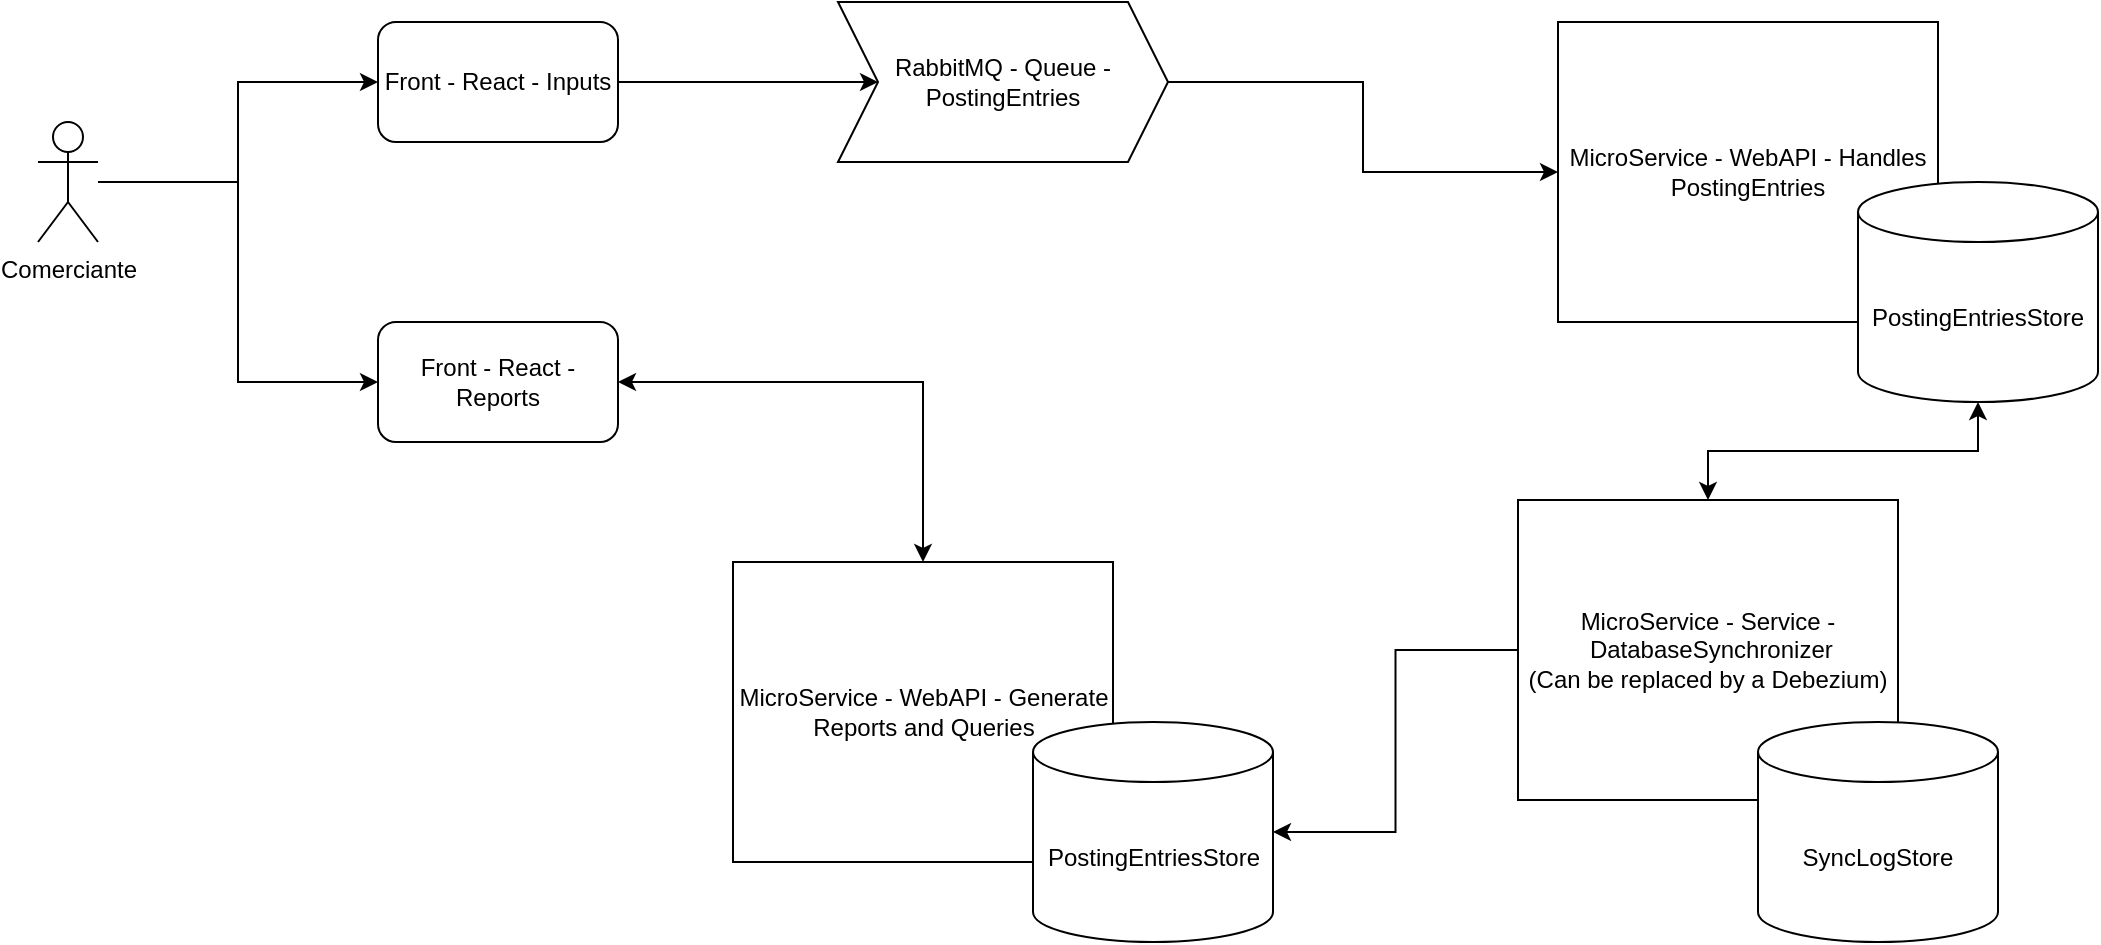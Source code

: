 <mxfile version="18.1.3" type="device"><diagram id="ZbyvMpmwbWFYLtbAgz7C" name="Page-1"><mxGraphModel dx="1038" dy="547" grid="1" gridSize="10" guides="1" tooltips="1" connect="1" arrows="1" fold="1" page="1" pageScale="1" pageWidth="1169" pageHeight="827" math="0" shadow="0"><root><mxCell id="0"/><mxCell id="1" parent="0"/><mxCell id="VV_7-tOUDPcutl7O-piq-5" style="edgeStyle=orthogonalEdgeStyle;rounded=0;orthogonalLoop=1;jettySize=auto;html=1;" edge="1" parent="1" source="VV_7-tOUDPcutl7O-piq-1" target="VV_7-tOUDPcutl7O-piq-2"><mxGeometry relative="1" as="geometry"/></mxCell><mxCell id="VV_7-tOUDPcutl7O-piq-6" style="edgeStyle=orthogonalEdgeStyle;rounded=0;orthogonalLoop=1;jettySize=auto;html=1;entryX=0;entryY=0.5;entryDx=0;entryDy=0;" edge="1" parent="1" source="VV_7-tOUDPcutl7O-piq-1" target="VV_7-tOUDPcutl7O-piq-3"><mxGeometry relative="1" as="geometry"/></mxCell><mxCell id="VV_7-tOUDPcutl7O-piq-1" value="Comerciante&lt;br&gt;" style="shape=umlActor;verticalLabelPosition=bottom;verticalAlign=top;html=1;outlineConnect=0;" vertex="1" parent="1"><mxGeometry x="80" y="130" width="30" height="60" as="geometry"/></mxCell><mxCell id="VV_7-tOUDPcutl7O-piq-10" style="edgeStyle=orthogonalEdgeStyle;rounded=0;orthogonalLoop=1;jettySize=auto;html=1;" edge="1" parent="1" source="VV_7-tOUDPcutl7O-piq-2" target="VV_7-tOUDPcutl7O-piq-9"><mxGeometry relative="1" as="geometry"/></mxCell><mxCell id="VV_7-tOUDPcutl7O-piq-2" value="Front - React - Inputs" style="rounded=1;whiteSpace=wrap;html=1;" vertex="1" parent="1"><mxGeometry x="250" y="80" width="120" height="60" as="geometry"/></mxCell><mxCell id="VV_7-tOUDPcutl7O-piq-14" style="edgeStyle=orthogonalEdgeStyle;rounded=0;orthogonalLoop=1;jettySize=auto;html=1;startArrow=classic;startFill=1;" edge="1" parent="1" source="VV_7-tOUDPcutl7O-piq-3" target="VV_7-tOUDPcutl7O-piq-12"><mxGeometry relative="1" as="geometry"/></mxCell><mxCell id="VV_7-tOUDPcutl7O-piq-3" value="Front - React - Reports" style="rounded=1;whiteSpace=wrap;html=1;" vertex="1" parent="1"><mxGeometry x="250" y="230" width="120" height="60" as="geometry"/></mxCell><mxCell id="VV_7-tOUDPcutl7O-piq-7" value="MicroService - WebAPI -&amp;nbsp;Handles PostingEntries" style="rounded=0;whiteSpace=wrap;html=1;" vertex="1" parent="1"><mxGeometry x="840" y="80" width="190" height="150" as="geometry"/></mxCell><mxCell id="VV_7-tOUDPcutl7O-piq-8" value="PostingEntriesStore&lt;br&gt;" style="shape=cylinder3;whiteSpace=wrap;html=1;boundedLbl=1;backgroundOutline=1;size=15;" vertex="1" parent="1"><mxGeometry x="990" y="160" width="120" height="110" as="geometry"/></mxCell><mxCell id="VV_7-tOUDPcutl7O-piq-11" style="edgeStyle=orthogonalEdgeStyle;rounded=0;orthogonalLoop=1;jettySize=auto;html=1;" edge="1" parent="1" source="VV_7-tOUDPcutl7O-piq-9" target="VV_7-tOUDPcutl7O-piq-7"><mxGeometry relative="1" as="geometry"/></mxCell><mxCell id="VV_7-tOUDPcutl7O-piq-9" value="RabbitMQ - Queue - PostingEntries" style="shape=step;perimeter=stepPerimeter;whiteSpace=wrap;html=1;fixedSize=1;" vertex="1" parent="1"><mxGeometry x="480" y="70" width="165" height="80" as="geometry"/></mxCell><mxCell id="VV_7-tOUDPcutl7O-piq-12" value="MicroService - WebAPI - Generate Reports and Queries" style="rounded=0;whiteSpace=wrap;html=1;" vertex="1" parent="1"><mxGeometry x="427.5" y="350" width="190" height="150" as="geometry"/></mxCell><mxCell id="VV_7-tOUDPcutl7O-piq-13" value="PostingEntriesStore&lt;br&gt;" style="shape=cylinder3;whiteSpace=wrap;html=1;boundedLbl=1;backgroundOutline=1;size=15;" vertex="1" parent="1"><mxGeometry x="577.5" y="430" width="120" height="110" as="geometry"/></mxCell><mxCell id="VV_7-tOUDPcutl7O-piq-20" style="edgeStyle=orthogonalEdgeStyle;rounded=0;orthogonalLoop=1;jettySize=auto;html=1;startArrow=classic;startFill=1;endArrow=classic;endFill=1;" edge="1" parent="1" source="VV_7-tOUDPcutl7O-piq-17" target="VV_7-tOUDPcutl7O-piq-8"><mxGeometry relative="1" as="geometry"/></mxCell><mxCell id="VV_7-tOUDPcutl7O-piq-21" style="edgeStyle=orthogonalEdgeStyle;rounded=0;orthogonalLoop=1;jettySize=auto;html=1;startArrow=none;startFill=0;endArrow=classic;endFill=1;" edge="1" parent="1" source="VV_7-tOUDPcutl7O-piq-17" target="VV_7-tOUDPcutl7O-piq-13"><mxGeometry relative="1" as="geometry"/></mxCell><mxCell id="VV_7-tOUDPcutl7O-piq-17" value="MicroService - Service -&amp;nbsp;DatabaseSynchronizer&lt;br&gt;(Can be replaced by a Debezium)" style="rounded=0;whiteSpace=wrap;html=1;" vertex="1" parent="1"><mxGeometry x="820" y="319" width="190" height="150" as="geometry"/></mxCell><mxCell id="VV_7-tOUDPcutl7O-piq-18" value="SyncLogStore" style="shape=cylinder3;whiteSpace=wrap;html=1;boundedLbl=1;backgroundOutline=1;size=15;" vertex="1" parent="1"><mxGeometry x="940" y="430" width="120" height="110" as="geometry"/></mxCell></root></mxGraphModel></diagram></mxfile>